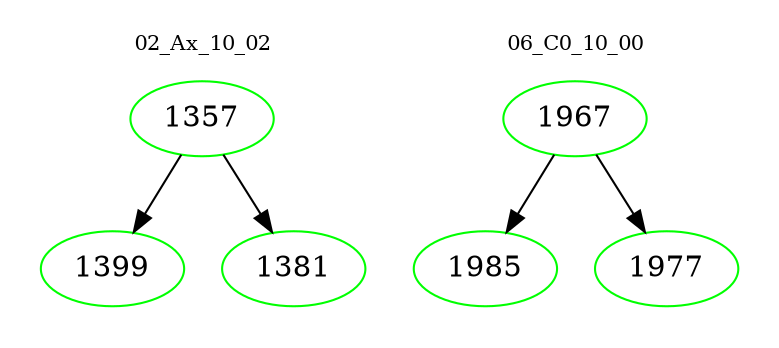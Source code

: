 digraph{
subgraph cluster_0 {
color = white
label = "02_Ax_10_02";
fontsize=10;
T0_1357 [label="1357", color="green"]
T0_1357 -> T0_1399 [color="black"]
T0_1399 [label="1399", color="green"]
T0_1357 -> T0_1381 [color="black"]
T0_1381 [label="1381", color="green"]
}
subgraph cluster_1 {
color = white
label = "06_C0_10_00";
fontsize=10;
T1_1967 [label="1967", color="green"]
T1_1967 -> T1_1985 [color="black"]
T1_1985 [label="1985", color="green"]
T1_1967 -> T1_1977 [color="black"]
T1_1977 [label="1977", color="green"]
}
}
